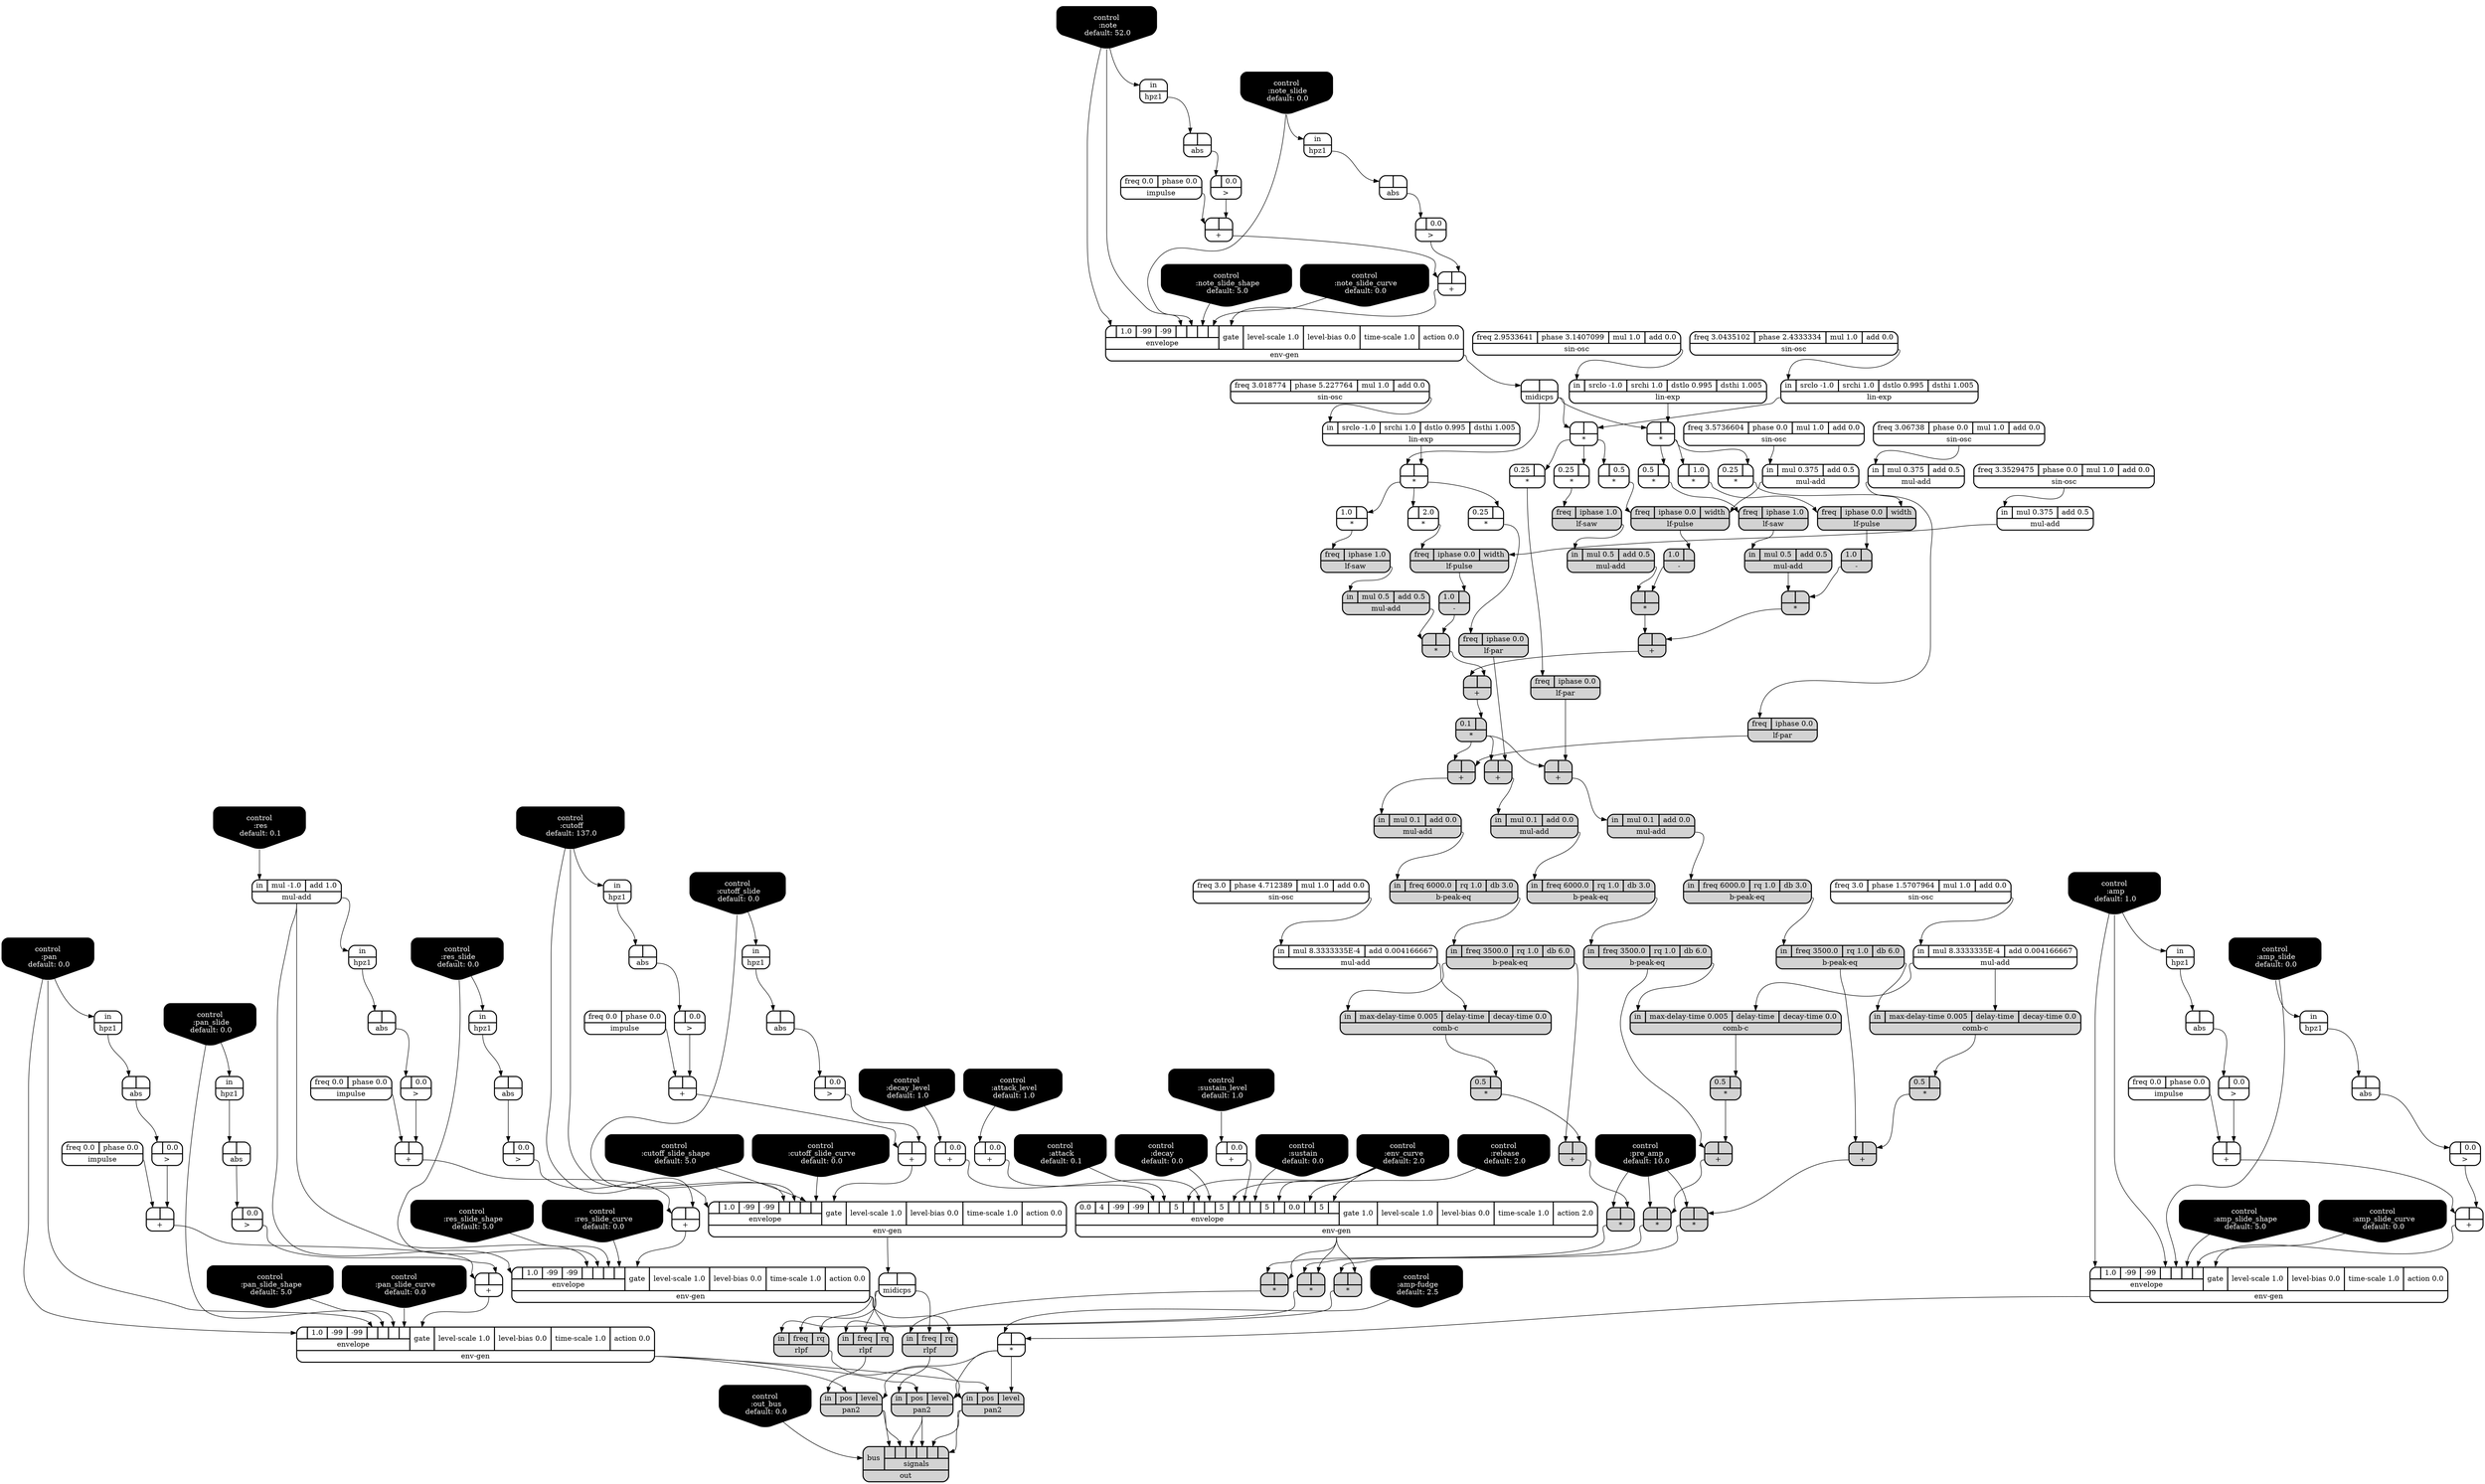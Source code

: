digraph synthdef {
44 [label = "{{ <a> |<b> } |<__UG_NAME__>* }" style="bold, rounded" shape=record rankdir=LR];
45 [label = "{{ <a> 0.25|<b> } |<__UG_NAME__>* }" style="bold, rounded" shape=record rankdir=LR];
53 [label = "{{ <a> 0.25|<b> } |<__UG_NAME__>* }" style="bold, rounded" shape=record rankdir=LR];
54 [label = "{{ <a> |<b> } |<__UG_NAME__>* }" style="bold, rounded" shape=record rankdir=LR];
55 [label = "{{ <a> 0.5|<b> } |<__UG_NAME__>* }" style="bold, rounded" shape=record rankdir=LR];
58 [label = "{{ <a> |<b> 1.0} |<__UG_NAME__>* }" style="bold, rounded" shape=record rankdir=LR];
63 [label = "{{ <a> |<b> } |<__UG_NAME__>* }" style="filled, bold, rounded"  shape=record rankdir=LR];
67 [label = "{{ <a> |<b> 0.5} |<__UG_NAME__>* }" style="bold, rounded" shape=record rankdir=LR];
72 [label = "{{ <a> |<b> } |<__UG_NAME__>* }" style="filled, bold, rounded"  shape=record rankdir=LR];
76 [label = "{{ <a> |<b> } |<__UG_NAME__>* }" style="bold, rounded" shape=record rankdir=LR];
77 [label = "{{ <a> 1.0|<b> } |<__UG_NAME__>* }" style="bold, rounded" shape=record rankdir=LR];
80 [label = "{{ <a> |<b> 2.0} |<__UG_NAME__>* }" style="bold, rounded" shape=record rankdir=LR];
85 [label = "{{ <a> |<b> } |<__UG_NAME__>* }" style="filled, bold, rounded"  shape=record rankdir=LR];
87 [label = "{{ <a> 0.1|<b> } |<__UG_NAME__>* }" style="filled, bold, rounded"  shape=record rankdir=LR];
88 [label = "{{ <a> 0.25|<b> } |<__UG_NAME__>* }" style="bold, rounded" shape=record rankdir=LR];
97 [label = "{{ <a> 0.5|<b> } |<__UG_NAME__>* }" style="filled, bold, rounded"  shape=record rankdir=LR];
112 [label = "{{ <a> |<b> } |<__UG_NAME__>* }" style="filled, bold, rounded"  shape=record rankdir=LR];
116 [label = "{{ <a> |<b> } |<__UG_NAME__>* }" style="filled, bold, rounded"  shape=record rankdir=LR];
137 [label = "{{ <a> 0.25|<b> } |<__UG_NAME__>* }" style="bold, rounded" shape=record rankdir=LR];
145 [label = "{{ <a> 0.5|<b> } |<__UG_NAME__>* }" style="filled, bold, rounded"  shape=record rankdir=LR];
147 [label = "{{ <a> |<b> } |<__UG_NAME__>* }" style="filled, bold, rounded"  shape=record rankdir=LR];
148 [label = "{{ <a> |<b> } |<__UG_NAME__>* }" style="filled, bold, rounded"  shape=record rankdir=LR];
157 [label = "{{ <a> 0.5|<b> } |<__UG_NAME__>* }" style="filled, bold, rounded"  shape=record rankdir=LR];
159 [label = "{{ <a> |<b> } |<__UG_NAME__>* }" style="filled, bold, rounded"  shape=record rankdir=LR];
160 [label = "{{ <a> |<b> } |<__UG_NAME__>* }" style="filled, bold, rounded"  shape=record rankdir=LR];
166 [label = "{{ <a> |<b> } |<__UG_NAME__>* }" style="bold, rounded" shape=record rankdir=LR];
35 [label = "{{ <a> |<b> } |<__UG_NAME__>+ }" style="bold, rounded" shape=record rankdir=LR];
39 [label = "{{ <a> |<b> } |<__UG_NAME__>+ }" style="bold, rounded" shape=record rankdir=LR];
64 [label = "{{ <a> |<b> 0.0} |<__UG_NAME__>+ }" style="bold, rounded" shape=record rankdir=LR];
73 [label = "{{ <a> |<b> } |<__UG_NAME__>+ }" style="filled, bold, rounded"  shape=record rankdir=LR];
86 [label = "{{ <a> |<b> } |<__UG_NAME__>+ }" style="filled, bold, rounded"  shape=record rankdir=LR];
90 [label = "{{ <a> |<b> } |<__UG_NAME__>+ }" style="filled, bold, rounded"  shape=record rankdir=LR];
98 [label = "{{ <a> |<b> } |<__UG_NAME__>+ }" style="filled, bold, rounded"  shape=record rankdir=LR];
103 [label = "{{ <a> |<b> } |<__UG_NAME__>+ }" style="bold, rounded" shape=record rankdir=LR];
107 [label = "{{ <a> |<b> } |<__UG_NAME__>+ }" style="bold, rounded" shape=record rankdir=LR];
113 [label = "{{ <a> |<b> 0.0} |<__UG_NAME__>+ }" style="bold, rounded" shape=record rankdir=LR];
114 [label = "{{ <a> |<b> 0.0} |<__UG_NAME__>+ }" style="bold, rounded" shape=record rankdir=LR];
121 [label = "{{ <a> |<b> } |<__UG_NAME__>+ }" style="bold, rounded" shape=record rankdir=LR];
125 [label = "{{ <a> |<b> } |<__UG_NAME__>+ }" style="bold, rounded" shape=record rankdir=LR];
131 [label = "{{ <a> |<b> } |<__UG_NAME__>+ }" style="bold, rounded" shape=record rankdir=LR];
135 [label = "{{ <a> |<b> } |<__UG_NAME__>+ }" style="bold, rounded" shape=record rankdir=LR];
139 [label = "{{ <a> |<b> } |<__UG_NAME__>+ }" style="filled, bold, rounded"  shape=record rankdir=LR];
146 [label = "{{ <a> |<b> } |<__UG_NAME__>+ }" style="filled, bold, rounded"  shape=record rankdir=LR];
152 [label = "{{ <a> |<b> } |<__UG_NAME__>+ }" style="filled, bold, rounded"  shape=record rankdir=LR];
158 [label = "{{ <a> |<b> } |<__UG_NAME__>+ }" style="filled, bold, rounded"  shape=record rankdir=LR];
163 [label = "{{ <a> |<b> } |<__UG_NAME__>+ }" style="bold, rounded" shape=record rankdir=LR];
164 [label = "{{ <a> |<b> } |<__UG_NAME__>+ }" style="bold, rounded" shape=record rankdir=LR];
62 [label = "{{ <a> 1.0|<b> } |<__UG_NAME__>- }" style="filled, bold, rounded"  shape=record rankdir=LR];
71 [label = "{{ <a> 1.0|<b> } |<__UG_NAME__>- }" style="filled, bold, rounded"  shape=record rankdir=LR];
84 [label = "{{ <a> 1.0|<b> } |<__UG_NAME__>- }" style="filled, bold, rounded"  shape=record rankdir=LR];
34 [label = "{{ <a> |<b> 0.0} |<__UG_NAME__>\> }" style="bold, rounded" shape=record rankdir=LR];
38 [label = "{{ <a> |<b> 0.0} |<__UG_NAME__>\> }" style="bold, rounded" shape=record rankdir=LR];
50 [label = "{{ <a> |<b> 0.0} |<__UG_NAME__>\> }" style="bold, rounded" shape=record rankdir=LR];
102 [label = "{{ <a> |<b> 0.0} |<__UG_NAME__>\> }" style="bold, rounded" shape=record rankdir=LR];
106 [label = "{{ <a> |<b> 0.0} |<__UG_NAME__>\> }" style="bold, rounded" shape=record rankdir=LR];
111 [label = "{{ <a> |<b> 0.0} |<__UG_NAME__>\> }" style="bold, rounded" shape=record rankdir=LR];
120 [label = "{{ <a> |<b> 0.0} |<__UG_NAME__>\> }" style="bold, rounded" shape=record rankdir=LR];
124 [label = "{{ <a> |<b> 0.0} |<__UG_NAME__>\> }" style="bold, rounded" shape=record rankdir=LR];
130 [label = "{{ <a> |<b> 0.0} |<__UG_NAME__>\> }" style="bold, rounded" shape=record rankdir=LR];
134 [label = "{{ <a> |<b> 0.0} |<__UG_NAME__>\> }" style="bold, rounded" shape=record rankdir=LR];
33 [label = "{{ <a> |<b> } |<__UG_NAME__>abs }" style="bold, rounded" shape=record rankdir=LR];
37 [label = "{{ <a> |<b> } |<__UG_NAME__>abs }" style="bold, rounded" shape=record rankdir=LR];
49 [label = "{{ <a> |<b> } |<__UG_NAME__>abs }" style="bold, rounded" shape=record rankdir=LR];
101 [label = "{{ <a> |<b> } |<__UG_NAME__>abs }" style="bold, rounded" shape=record rankdir=LR];
105 [label = "{{ <a> |<b> } |<__UG_NAME__>abs }" style="bold, rounded" shape=record rankdir=LR];
110 [label = "{{ <a> |<b> } |<__UG_NAME__>abs }" style="bold, rounded" shape=record rankdir=LR];
119 [label = "{{ <a> |<b> } |<__UG_NAME__>abs }" style="bold, rounded" shape=record rankdir=LR];
123 [label = "{{ <a> |<b> } |<__UG_NAME__>abs }" style="bold, rounded" shape=record rankdir=LR];
129 [label = "{{ <a> |<b> } |<__UG_NAME__>abs }" style="bold, rounded" shape=record rankdir=LR];
133 [label = "{{ <a> |<b> } |<__UG_NAME__>abs }" style="bold, rounded" shape=record rankdir=LR];
92 [label = "{{ <in> in|<freq> freq 6000.0|<rq> rq 1.0|<db> db 3.0} |<__UG_NAME__>b-peak-eq }" style="filled, bold, rounded"  shape=record rankdir=LR];
93 [label = "{{ <in> in|<freq> freq 3500.0|<rq> rq 1.0|<db> db 6.0} |<__UG_NAME__>b-peak-eq }" style="filled, bold, rounded"  shape=record rankdir=LR];
141 [label = "{{ <in> in|<freq> freq 6000.0|<rq> rq 1.0|<db> db 3.0} |<__UG_NAME__>b-peak-eq }" style="filled, bold, rounded"  shape=record rankdir=LR];
142 [label = "{{ <in> in|<freq> freq 3500.0|<rq> rq 1.0|<db> db 6.0} |<__UG_NAME__>b-peak-eq }" style="filled, bold, rounded"  shape=record rankdir=LR];
154 [label = "{{ <in> in|<freq> freq 6000.0|<rq> rq 1.0|<db> db 3.0} |<__UG_NAME__>b-peak-eq }" style="filled, bold, rounded"  shape=record rankdir=LR];
155 [label = "{{ <in> in|<freq> freq 3500.0|<rq> rq 1.0|<db> db 6.0} |<__UG_NAME__>b-peak-eq }" style="filled, bold, rounded"  shape=record rankdir=LR];
96 [label = "{{ <in> in|<max____delay____time> max-delay-time 0.005|<delay____time> delay-time|<decay____time> decay-time 0.0} |<__UG_NAME__>comb-c }" style="filled, bold, rounded"  shape=record rankdir=LR];
144 [label = "{{ <in> in|<max____delay____time> max-delay-time 0.005|<delay____time> delay-time|<decay____time> decay-time 0.0} |<__UG_NAME__>comb-c }" style="filled, bold, rounded"  shape=record rankdir=LR];
156 [label = "{{ <in> in|<max____delay____time> max-delay-time 0.005|<delay____time> delay-time|<decay____time> decay-time 0.0} |<__UG_NAME__>comb-c }" style="filled, bold, rounded"  shape=record rankdir=LR];
0 [label = "control
 :note
 default: 52.0" shape=invhouse style="rounded, filled, bold" fillcolor=black fontcolor=white ]; 
1 [label = "control
 :note_slide
 default: 0.0" shape=invhouse style="rounded, filled, bold" fillcolor=black fontcolor=white ]; 
2 [label = "control
 :note_slide_shape
 default: 5.0" shape=invhouse style="rounded, filled, bold" fillcolor=black fontcolor=white ]; 
3 [label = "control
 :note_slide_curve
 default: 0.0" shape=invhouse style="rounded, filled, bold" fillcolor=black fontcolor=white ]; 
4 [label = "control
 :amp
 default: 1.0" shape=invhouse style="rounded, filled, bold" fillcolor=black fontcolor=white ]; 
5 [label = "control
 :amp_slide
 default: 0.0" shape=invhouse style="rounded, filled, bold" fillcolor=black fontcolor=white ]; 
6 [label = "control
 :amp_slide_shape
 default: 5.0" shape=invhouse style="rounded, filled, bold" fillcolor=black fontcolor=white ]; 
7 [label = "control
 :amp_slide_curve
 default: 0.0" shape=invhouse style="rounded, filled, bold" fillcolor=black fontcolor=white ]; 
8 [label = "control
 :pan
 default: 0.0" shape=invhouse style="rounded, filled, bold" fillcolor=black fontcolor=white ]; 
9 [label = "control
 :pan_slide
 default: 0.0" shape=invhouse style="rounded, filled, bold" fillcolor=black fontcolor=white ]; 
10 [label = "control
 :pan_slide_shape
 default: 5.0" shape=invhouse style="rounded, filled, bold" fillcolor=black fontcolor=white ]; 
11 [label = "control
 :pan_slide_curve
 default: 0.0" shape=invhouse style="rounded, filled, bold" fillcolor=black fontcolor=white ]; 
12 [label = "control
 :attack
 default: 0.1" shape=invhouse style="rounded, filled, bold" fillcolor=black fontcolor=white ]; 
13 [label = "control
 :decay
 default: 0.0" shape=invhouse style="rounded, filled, bold" fillcolor=black fontcolor=white ]; 
14 [label = "control
 :sustain
 default: 0.0" shape=invhouse style="rounded, filled, bold" fillcolor=black fontcolor=white ]; 
15 [label = "control
 :release
 default: 2.0" shape=invhouse style="rounded, filled, bold" fillcolor=black fontcolor=white ]; 
16 [label = "control
 :attack_level
 default: 1.0" shape=invhouse style="rounded, filled, bold" fillcolor=black fontcolor=white ]; 
17 [label = "control
 :decay_level
 default: 1.0" shape=invhouse style="rounded, filled, bold" fillcolor=black fontcolor=white ]; 
18 [label = "control
 :sustain_level
 default: 1.0" shape=invhouse style="rounded, filled, bold" fillcolor=black fontcolor=white ]; 
19 [label = "control
 :env_curve
 default: 2.0" shape=invhouse style="rounded, filled, bold" fillcolor=black fontcolor=white ]; 
20 [label = "control
 :cutoff
 default: 137.0" shape=invhouse style="rounded, filled, bold" fillcolor=black fontcolor=white ]; 
21 [label = "control
 :cutoff_slide
 default: 0.0" shape=invhouse style="rounded, filled, bold" fillcolor=black fontcolor=white ]; 
22 [label = "control
 :cutoff_slide_shape
 default: 5.0" shape=invhouse style="rounded, filled, bold" fillcolor=black fontcolor=white ]; 
23 [label = "control
 :cutoff_slide_curve
 default: 0.0" shape=invhouse style="rounded, filled, bold" fillcolor=black fontcolor=white ]; 
24 [label = "control
 :res
 default: 0.1" shape=invhouse style="rounded, filled, bold" fillcolor=black fontcolor=white ]; 
25 [label = "control
 :res_slide
 default: 0.0" shape=invhouse style="rounded, filled, bold" fillcolor=black fontcolor=white ]; 
26 [label = "control
 :res_slide_shape
 default: 5.0" shape=invhouse style="rounded, filled, bold" fillcolor=black fontcolor=white ]; 
27 [label = "control
 :res_slide_curve
 default: 0.0" shape=invhouse style="rounded, filled, bold" fillcolor=black fontcolor=white ]; 
28 [label = "control
 :pre_amp
 default: 10.0" shape=invhouse style="rounded, filled, bold" fillcolor=black fontcolor=white ]; 
29 [label = "control
 :amp-fudge
 default: 2.5" shape=invhouse style="rounded, filled, bold" fillcolor=black fontcolor=white ]; 
30 [label = "control
 :out_bus
 default: 0.0" shape=invhouse style="rounded, filled, bold" fillcolor=black fontcolor=white ]; 
40 [label = "{{ {{<envelope___control___0>|1.0|-99|-99|<envelope___control___4>|<envelope___control___5>|<envelope___control___6>|<envelope___control___7>}|envelope}|<gate> gate|<level____scale> level-scale 1.0|<level____bias> level-bias 0.0|<time____scale> time-scale 1.0|<action> action 0.0} |<__UG_NAME__>env-gen }" style="bold, rounded" shape=record rankdir=LR];
108 [label = "{{ {{<envelope___control___0>|1.0|-99|-99|<envelope___control___4>|<envelope___control___5>|<envelope___control___6>|<envelope___control___7>}|envelope}|<gate> gate|<level____scale> level-scale 1.0|<level____bias> level-bias 0.0|<time____scale> time-scale 1.0|<action> action 0.0} |<__UG_NAME__>env-gen }" style="bold, rounded" shape=record rankdir=LR];
115 [label = "{{ {{0.0|4|-99|-99|<envelope___binary____op____u____gen___4>|<envelope___control___5>|5|<envelope___control___7>|<envelope___binary____op____u____gen___8>|<envelope___control___9>|5|<envelope___control___11>|<envelope___binary____op____u____gen___12>|<envelope___control___13>|5|<envelope___control___15>|0.0|<envelope___control___17>|5|<envelope___control___19>}|envelope}|<gate> gate 1.0|<level____scale> level-scale 1.0|<level____bias> level-bias 0.0|<time____scale> time-scale 1.0|<action> action 2.0} |<__UG_NAME__>env-gen }" style="bold, rounded" shape=record rankdir=LR];
136 [label = "{{ {{<envelope___mul____add___0>|1.0|-99|-99|<envelope___mul____add___4>|<envelope___control___5>|<envelope___control___6>|<envelope___control___7>}|envelope}|<gate> gate|<level____scale> level-scale 1.0|<level____bias> level-bias 0.0|<time____scale> time-scale 1.0|<action> action 0.0} |<__UG_NAME__>env-gen }" style="bold, rounded" shape=record rankdir=LR];
149 [label = "{{ {{<envelope___control___0>|1.0|-99|-99|<envelope___control___4>|<envelope___control___5>|<envelope___control___6>|<envelope___control___7>}|envelope}|<gate> gate|<level____scale> level-scale 1.0|<level____bias> level-bias 0.0|<time____scale> time-scale 1.0|<action> action 0.0} |<__UG_NAME__>env-gen }" style="bold, rounded" shape=record rankdir=LR];
165 [label = "{{ {{<envelope___control___0>|1.0|-99|-99|<envelope___control___4>|<envelope___control___5>|<envelope___control___6>|<envelope___control___7>}|envelope}|<gate> gate|<level____scale> level-scale 1.0|<level____bias> level-bias 0.0|<time____scale> time-scale 1.0|<action> action 0.0} |<__UG_NAME__>env-gen }" style="bold, rounded" shape=record rankdir=LR];
32 [label = "{{ <in> in} |<__UG_NAME__>hpz1 }" style="bold, rounded" shape=record rankdir=LR];
36 [label = "{{ <in> in} |<__UG_NAME__>hpz1 }" style="bold, rounded" shape=record rankdir=LR];
48 [label = "{{ <in> in} |<__UG_NAME__>hpz1 }" style="bold, rounded" shape=record rankdir=LR];
100 [label = "{{ <in> in} |<__UG_NAME__>hpz1 }" style="bold, rounded" shape=record rankdir=LR];
104 [label = "{{ <in> in} |<__UG_NAME__>hpz1 }" style="bold, rounded" shape=record rankdir=LR];
109 [label = "{{ <in> in} |<__UG_NAME__>hpz1 }" style="bold, rounded" shape=record rankdir=LR];
118 [label = "{{ <in> in} |<__UG_NAME__>hpz1 }" style="bold, rounded" shape=record rankdir=LR];
122 [label = "{{ <in> in} |<__UG_NAME__>hpz1 }" style="bold, rounded" shape=record rankdir=LR];
128 [label = "{{ <in> in} |<__UG_NAME__>hpz1 }" style="bold, rounded" shape=record rankdir=LR];
132 [label = "{{ <in> in} |<__UG_NAME__>hpz1 }" style="bold, rounded" shape=record rankdir=LR];
31 [label = "{{ <freq> freq 0.0|<phase> phase 0.0} |<__UG_NAME__>impulse }" style="bold, rounded" shape=record rankdir=LR];
99 [label = "{{ <freq> freq 0.0|<phase> phase 0.0} |<__UG_NAME__>impulse }" style="bold, rounded" shape=record rankdir=LR];
117 [label = "{{ <freq> freq 0.0|<phase> phase 0.0} |<__UG_NAME__>impulse }" style="bold, rounded" shape=record rankdir=LR];
126 [label = "{{ <freq> freq 0.0|<phase> phase 0.0} |<__UG_NAME__>impulse }" style="bold, rounded" shape=record rankdir=LR];
162 [label = "{{ <freq> freq 0.0|<phase> phase 0.0} |<__UG_NAME__>impulse }" style="bold, rounded" shape=record rankdir=LR];
46 [label = "{{ <freq> freq|<iphase> iphase 0.0} |<__UG_NAME__>lf-par }" style="filled, bold, rounded"  shape=record rankdir=LR];
89 [label = "{{ <freq> freq|<iphase> iphase 0.0} |<__UG_NAME__>lf-par }" style="filled, bold, rounded"  shape=record rankdir=LR];
138 [label = "{{ <freq> freq|<iphase> iphase 0.0} |<__UG_NAME__>lf-par }" style="filled, bold, rounded"  shape=record rankdir=LR];
61 [label = "{{ <freq> freq|<iphase> iphase 0.0|<width> width} |<__UG_NAME__>lf-pulse }" style="filled, bold, rounded"  shape=record rankdir=LR];
70 [label = "{{ <freq> freq|<iphase> iphase 0.0|<width> width} |<__UG_NAME__>lf-pulse }" style="filled, bold, rounded"  shape=record rankdir=LR];
83 [label = "{{ <freq> freq|<iphase> iphase 0.0|<width> width} |<__UG_NAME__>lf-pulse }" style="filled, bold, rounded"  shape=record rankdir=LR];
56 [label = "{{ <freq> freq|<iphase> iphase 1.0} |<__UG_NAME__>lf-saw }" style="filled, bold, rounded"  shape=record rankdir=LR];
65 [label = "{{ <freq> freq|<iphase> iphase 1.0} |<__UG_NAME__>lf-saw }" style="filled, bold, rounded"  shape=record rankdir=LR];
78 [label = "{{ <freq> freq|<iphase> iphase 1.0} |<__UG_NAME__>lf-saw }" style="filled, bold, rounded"  shape=record rankdir=LR];
43 [label = "{{ <in> in|<srclo> srclo -1.0|<srchi> srchi 1.0|<dstlo> dstlo 0.995|<dsthi> dsthi 1.005} |<__UG_NAME__>lin-exp }" style="bold, rounded" shape=record rankdir=LR];
52 [label = "{{ <in> in|<srclo> srclo -1.0|<srchi> srchi 1.0|<dstlo> dstlo 0.995|<dsthi> dsthi 1.005} |<__UG_NAME__>lin-exp }" style="bold, rounded" shape=record rankdir=LR];
75 [label = "{{ <in> in|<srclo> srclo -1.0|<srchi> srchi 1.0|<dstlo> dstlo 0.995|<dsthi> dsthi 1.005} |<__UG_NAME__>lin-exp }" style="bold, rounded" shape=record rankdir=LR];
41 [label = "{{ <a> |<b> } |<__UG_NAME__>midicps }" style="bold, rounded" shape=record rankdir=LR];
150 [label = "{{ <a> |<b> } |<__UG_NAME__>midicps }" style="bold, rounded" shape=record rankdir=LR];
57 [label = "{{ <in> in|<mul> mul 0.5|<add> add 0.5} |<__UG_NAME__>mul-add }" style="filled, bold, rounded"  shape=record rankdir=LR];
60 [label = "{{ <in> in|<mul> mul 0.375|<add> add 0.5} |<__UG_NAME__>mul-add }" style="bold, rounded" shape=record rankdir=LR];
66 [label = "{{ <in> in|<mul> mul 0.5|<add> add 0.5} |<__UG_NAME__>mul-add }" style="filled, bold, rounded"  shape=record rankdir=LR];
69 [label = "{{ <in> in|<mul> mul 0.375|<add> add 0.5} |<__UG_NAME__>mul-add }" style="bold, rounded" shape=record rankdir=LR];
79 [label = "{{ <in> in|<mul> mul 0.5|<add> add 0.5} |<__UG_NAME__>mul-add }" style="filled, bold, rounded"  shape=record rankdir=LR];
82 [label = "{{ <in> in|<mul> mul 0.375|<add> add 0.5} |<__UG_NAME__>mul-add }" style="bold, rounded" shape=record rankdir=LR];
91 [label = "{{ <in> in|<mul> mul 0.1|<add> add 0.0} |<__UG_NAME__>mul-add }" style="filled, bold, rounded"  shape=record rankdir=LR];
95 [label = "{{ <in> in|<mul> mul 8.3333335E-4|<add> add 0.004166667} |<__UG_NAME__>mul-add }" style="bold, rounded" shape=record rankdir=LR];
127 [label = "{{ <in> in|<mul> mul -1.0|<add> add 1.0} |<__UG_NAME__>mul-add }" style="bold, rounded" shape=record rankdir=LR];
140 [label = "{{ <in> in|<mul> mul 0.1|<add> add 0.0} |<__UG_NAME__>mul-add }" style="filled, bold, rounded"  shape=record rankdir=LR];
143 [label = "{{ <in> in|<mul> mul 8.3333335E-4|<add> add 0.004166667} |<__UG_NAME__>mul-add }" style="bold, rounded" shape=record rankdir=LR];
153 [label = "{{ <in> in|<mul> mul 0.1|<add> add 0.0} |<__UG_NAME__>mul-add }" style="filled, bold, rounded"  shape=record rankdir=LR];
171 [label = "{{ <bus> bus|{{<signals___pan2___0>|<signals___pan2___1>|<signals___pan2___2>|<signals___pan2___3>|<signals___pan2___4>|<signals___pan2___5>}|signals}} |<__UG_NAME__>out }" style="filled, bold, rounded"  shape=record rankdir=LR];
167 [label = "{{ <in> in|<pos> pos|<level> level} |<__UG_NAME__>pan2 }" style="filled, bold, rounded"  shape=record rankdir=LR];
169 [label = "{{ <in> in|<pos> pos|<level> level} |<__UG_NAME__>pan2 }" style="filled, bold, rounded"  shape=record rankdir=LR];
170 [label = "{{ <in> in|<pos> pos|<level> level} |<__UG_NAME__>pan2 }" style="filled, bold, rounded"  shape=record rankdir=LR];
151 [label = "{{ <in> in|<freq> freq|<rq> rq} |<__UG_NAME__>rlpf }" style="filled, bold, rounded"  shape=record rankdir=LR];
161 [label = "{{ <in> in|<freq> freq|<rq> rq} |<__UG_NAME__>rlpf }" style="filled, bold, rounded"  shape=record rankdir=LR];
168 [label = "{{ <in> in|<freq> freq|<rq> rq} |<__UG_NAME__>rlpf }" style="filled, bold, rounded"  shape=record rankdir=LR];
42 [label = "{{ <freq> freq 3.0435102|<phase> phase 2.4333334|<mul> mul 1.0|<add> add 0.0} |<__UG_NAME__>sin-osc }" style="bold, rounded" shape=record rankdir=LR];
47 [label = "{{ <freq> freq 3.0|<phase> phase 1.5707964|<mul> mul 1.0|<add> add 0.0} |<__UG_NAME__>sin-osc }" style="bold, rounded" shape=record rankdir=LR];
51 [label = "{{ <freq> freq 2.9533641|<phase> phase 3.1407099|<mul> mul 1.0|<add> add 0.0} |<__UG_NAME__>sin-osc }" style="bold, rounded" shape=record rankdir=LR];
59 [label = "{{ <freq> freq 3.06738|<phase> phase 0.0|<mul> mul 1.0|<add> add 0.0} |<__UG_NAME__>sin-osc }" style="bold, rounded" shape=record rankdir=LR];
68 [label = "{{ <freq> freq 3.5736604|<phase> phase 0.0|<mul> mul 1.0|<add> add 0.0} |<__UG_NAME__>sin-osc }" style="bold, rounded" shape=record rankdir=LR];
74 [label = "{{ <freq> freq 3.018774|<phase> phase 5.227764|<mul> mul 1.0|<add> add 0.0} |<__UG_NAME__>sin-osc }" style="bold, rounded" shape=record rankdir=LR];
81 [label = "{{ <freq> freq 3.3529475|<phase> phase 0.0|<mul> mul 1.0|<add> add 0.0} |<__UG_NAME__>sin-osc }" style="bold, rounded" shape=record rankdir=LR];
94 [label = "{{ <freq> freq 3.0|<phase> phase 4.712389|<mul> mul 1.0|<add> add 0.0} |<__UG_NAME__>sin-osc }" style="bold, rounded" shape=record rankdir=LR];

43:__UG_NAME__ -> 44:b ;
41:__UG_NAME__ -> 44:a ;
44:__UG_NAME__ -> 45:b ;
44:__UG_NAME__ -> 53:b ;
52:__UG_NAME__ -> 54:b ;
41:__UG_NAME__ -> 54:a ;
54:__UG_NAME__ -> 55:b ;
54:__UG_NAME__ -> 58:a ;
62:__UG_NAME__ -> 63:b ;
57:__UG_NAME__ -> 63:a ;
44:__UG_NAME__ -> 67:a ;
71:__UG_NAME__ -> 72:b ;
66:__UG_NAME__ -> 72:a ;
75:__UG_NAME__ -> 76:b ;
41:__UG_NAME__ -> 76:a ;
76:__UG_NAME__ -> 77:b ;
76:__UG_NAME__ -> 80:a ;
84:__UG_NAME__ -> 85:b ;
79:__UG_NAME__ -> 85:a ;
86:__UG_NAME__ -> 87:b ;
54:__UG_NAME__ -> 88:b ;
96:__UG_NAME__ -> 97:b ;
98:__UG_NAME__ -> 112:b ;
28:__UG_NAME__ -> 112:a ;
115:__UG_NAME__ -> 116:b ;
112:__UG_NAME__ -> 116:a ;
76:__UG_NAME__ -> 137:b ;
144:__UG_NAME__ -> 145:b ;
146:__UG_NAME__ -> 147:b ;
28:__UG_NAME__ -> 147:a ;
115:__UG_NAME__ -> 148:b ;
147:__UG_NAME__ -> 148:a ;
156:__UG_NAME__ -> 157:b ;
158:__UG_NAME__ -> 159:b ;
28:__UG_NAME__ -> 159:a ;
115:__UG_NAME__ -> 160:b ;
159:__UG_NAME__ -> 160:a ;
165:__UG_NAME__ -> 166:b ;
29:__UG_NAME__ -> 166:a ;
34:__UG_NAME__ -> 35:b ;
31:__UG_NAME__ -> 35:a ;
38:__UG_NAME__ -> 39:b ;
35:__UG_NAME__ -> 39:a ;
17:__UG_NAME__ -> 64:a ;
63:__UG_NAME__ -> 73:b ;
72:__UG_NAME__ -> 73:a ;
85:__UG_NAME__ -> 86:b ;
73:__UG_NAME__ -> 86:a ;
89:__UG_NAME__ -> 90:b ;
87:__UG_NAME__ -> 90:a ;
97:__UG_NAME__ -> 98:b ;
93:__UG_NAME__ -> 98:a ;
102:__UG_NAME__ -> 103:b ;
99:__UG_NAME__ -> 103:a ;
106:__UG_NAME__ -> 107:b ;
103:__UG_NAME__ -> 107:a ;
16:__UG_NAME__ -> 113:a ;
18:__UG_NAME__ -> 114:a ;
120:__UG_NAME__ -> 121:b ;
117:__UG_NAME__ -> 121:a ;
124:__UG_NAME__ -> 125:b ;
121:__UG_NAME__ -> 125:a ;
130:__UG_NAME__ -> 131:b ;
126:__UG_NAME__ -> 131:a ;
134:__UG_NAME__ -> 135:b ;
131:__UG_NAME__ -> 135:a ;
138:__UG_NAME__ -> 139:b ;
87:__UG_NAME__ -> 139:a ;
145:__UG_NAME__ -> 146:b ;
142:__UG_NAME__ -> 146:a ;
46:__UG_NAME__ -> 152:b ;
87:__UG_NAME__ -> 152:a ;
157:__UG_NAME__ -> 158:b ;
155:__UG_NAME__ -> 158:a ;
111:__UG_NAME__ -> 163:b ;
162:__UG_NAME__ -> 163:a ;
50:__UG_NAME__ -> 164:b ;
163:__UG_NAME__ -> 164:a ;
61:__UG_NAME__ -> 62:b ;
70:__UG_NAME__ -> 71:b ;
83:__UG_NAME__ -> 84:b ;
33:__UG_NAME__ -> 34:a ;
37:__UG_NAME__ -> 38:a ;
49:__UG_NAME__ -> 50:a ;
101:__UG_NAME__ -> 102:a ;
105:__UG_NAME__ -> 106:a ;
110:__UG_NAME__ -> 111:a ;
119:__UG_NAME__ -> 120:a ;
123:__UG_NAME__ -> 124:a ;
129:__UG_NAME__ -> 130:a ;
133:__UG_NAME__ -> 134:a ;
32:__UG_NAME__ -> 33:a ;
36:__UG_NAME__ -> 37:a ;
48:__UG_NAME__ -> 49:a ;
100:__UG_NAME__ -> 101:a ;
104:__UG_NAME__ -> 105:a ;
109:__UG_NAME__ -> 110:a ;
118:__UG_NAME__ -> 119:a ;
122:__UG_NAME__ -> 123:a ;
128:__UG_NAME__ -> 129:a ;
132:__UG_NAME__ -> 133:a ;
91:__UG_NAME__ -> 92:in ;
92:__UG_NAME__ -> 93:in ;
140:__UG_NAME__ -> 141:in ;
141:__UG_NAME__ -> 142:in ;
153:__UG_NAME__ -> 154:in ;
154:__UG_NAME__ -> 155:in ;
95:__UG_NAME__ -> 96:delay____time ;
93:__UG_NAME__ -> 96:in ;
143:__UG_NAME__ -> 144:delay____time ;
142:__UG_NAME__ -> 144:in ;
143:__UG_NAME__ -> 156:delay____time ;
155:__UG_NAME__ -> 156:in ;
39:__UG_NAME__ -> 40:gate ;
0:__UG_NAME__ -> 40:envelope___control___0 ;
0:__UG_NAME__ -> 40:envelope___control___4 ;
1:__UG_NAME__ -> 40:envelope___control___5 ;
2:__UG_NAME__ -> 40:envelope___control___6 ;
3:__UG_NAME__ -> 40:envelope___control___7 ;
107:__UG_NAME__ -> 108:gate ;
8:__UG_NAME__ -> 108:envelope___control___0 ;
8:__UG_NAME__ -> 108:envelope___control___4 ;
9:__UG_NAME__ -> 108:envelope___control___5 ;
10:__UG_NAME__ -> 108:envelope___control___6 ;
11:__UG_NAME__ -> 108:envelope___control___7 ;
113:__UG_NAME__ -> 115:envelope___binary____op____u____gen___4 ;
12:__UG_NAME__ -> 115:envelope___control___5 ;
19:__UG_NAME__ -> 115:envelope___control___7 ;
64:__UG_NAME__ -> 115:envelope___binary____op____u____gen___8 ;
13:__UG_NAME__ -> 115:envelope___control___9 ;
19:__UG_NAME__ -> 115:envelope___control___11 ;
114:__UG_NAME__ -> 115:envelope___binary____op____u____gen___12 ;
14:__UG_NAME__ -> 115:envelope___control___13 ;
19:__UG_NAME__ -> 115:envelope___control___15 ;
15:__UG_NAME__ -> 115:envelope___control___17 ;
19:__UG_NAME__ -> 115:envelope___control___19 ;
135:__UG_NAME__ -> 136:gate ;
127:__UG_NAME__ -> 136:envelope___mul____add___0 ;
127:__UG_NAME__ -> 136:envelope___mul____add___4 ;
25:__UG_NAME__ -> 136:envelope___control___5 ;
26:__UG_NAME__ -> 136:envelope___control___6 ;
27:__UG_NAME__ -> 136:envelope___control___7 ;
125:__UG_NAME__ -> 149:gate ;
20:__UG_NAME__ -> 149:envelope___control___0 ;
20:__UG_NAME__ -> 149:envelope___control___4 ;
21:__UG_NAME__ -> 149:envelope___control___5 ;
22:__UG_NAME__ -> 149:envelope___control___6 ;
23:__UG_NAME__ -> 149:envelope___control___7 ;
164:__UG_NAME__ -> 165:gate ;
4:__UG_NAME__ -> 165:envelope___control___0 ;
4:__UG_NAME__ -> 165:envelope___control___4 ;
5:__UG_NAME__ -> 165:envelope___control___5 ;
6:__UG_NAME__ -> 165:envelope___control___6 ;
7:__UG_NAME__ -> 165:envelope___control___7 ;
0:__UG_NAME__ -> 32:in ;
1:__UG_NAME__ -> 36:in ;
5:__UG_NAME__ -> 48:in ;
8:__UG_NAME__ -> 100:in ;
9:__UG_NAME__ -> 104:in ;
4:__UG_NAME__ -> 109:in ;
20:__UG_NAME__ -> 118:in ;
21:__UG_NAME__ -> 122:in ;
127:__UG_NAME__ -> 128:in ;
25:__UG_NAME__ -> 132:in ;
45:__UG_NAME__ -> 46:freq ;
88:__UG_NAME__ -> 89:freq ;
137:__UG_NAME__ -> 138:freq ;
60:__UG_NAME__ -> 61:width ;
58:__UG_NAME__ -> 61:freq ;
69:__UG_NAME__ -> 70:width ;
67:__UG_NAME__ -> 70:freq ;
82:__UG_NAME__ -> 83:width ;
80:__UG_NAME__ -> 83:freq ;
55:__UG_NAME__ -> 56:freq ;
53:__UG_NAME__ -> 65:freq ;
77:__UG_NAME__ -> 78:freq ;
42:__UG_NAME__ -> 43:in ;
51:__UG_NAME__ -> 52:in ;
74:__UG_NAME__ -> 75:in ;
40:__UG_NAME__ -> 41:a ;
149:__UG_NAME__ -> 150:a ;
56:__UG_NAME__ -> 57:in ;
59:__UG_NAME__ -> 60:in ;
65:__UG_NAME__ -> 66:in ;
68:__UG_NAME__ -> 69:in ;
78:__UG_NAME__ -> 79:in ;
81:__UG_NAME__ -> 82:in ;
90:__UG_NAME__ -> 91:in ;
94:__UG_NAME__ -> 95:in ;
24:__UG_NAME__ -> 127:in ;
139:__UG_NAME__ -> 140:in ;
47:__UG_NAME__ -> 143:in ;
152:__UG_NAME__ -> 153:in ;
167:__UG_NAME__ -> 171:signals___pan2___0 ;
167:__UG_NAME__ -> 171:signals___pan2___1 ;
169:__UG_NAME__ -> 171:signals___pan2___2 ;
169:__UG_NAME__ -> 171:signals___pan2___3 ;
170:__UG_NAME__ -> 171:signals___pan2___4 ;
170:__UG_NAME__ -> 171:signals___pan2___5 ;
30:__UG_NAME__ -> 171:bus ;
166:__UG_NAME__ -> 167:level ;
108:__UG_NAME__ -> 167:pos ;
161:__UG_NAME__ -> 167:in ;
166:__UG_NAME__ -> 169:level ;
108:__UG_NAME__ -> 169:pos ;
168:__UG_NAME__ -> 169:in ;
166:__UG_NAME__ -> 170:level ;
108:__UG_NAME__ -> 170:pos ;
151:__UG_NAME__ -> 170:in ;
136:__UG_NAME__ -> 151:rq ;
150:__UG_NAME__ -> 151:freq ;
148:__UG_NAME__ -> 151:in ;
136:__UG_NAME__ -> 161:rq ;
150:__UG_NAME__ -> 161:freq ;
160:__UG_NAME__ -> 161:in ;
136:__UG_NAME__ -> 168:rq ;
150:__UG_NAME__ -> 168:freq ;
116:__UG_NAME__ -> 168:in ;

}